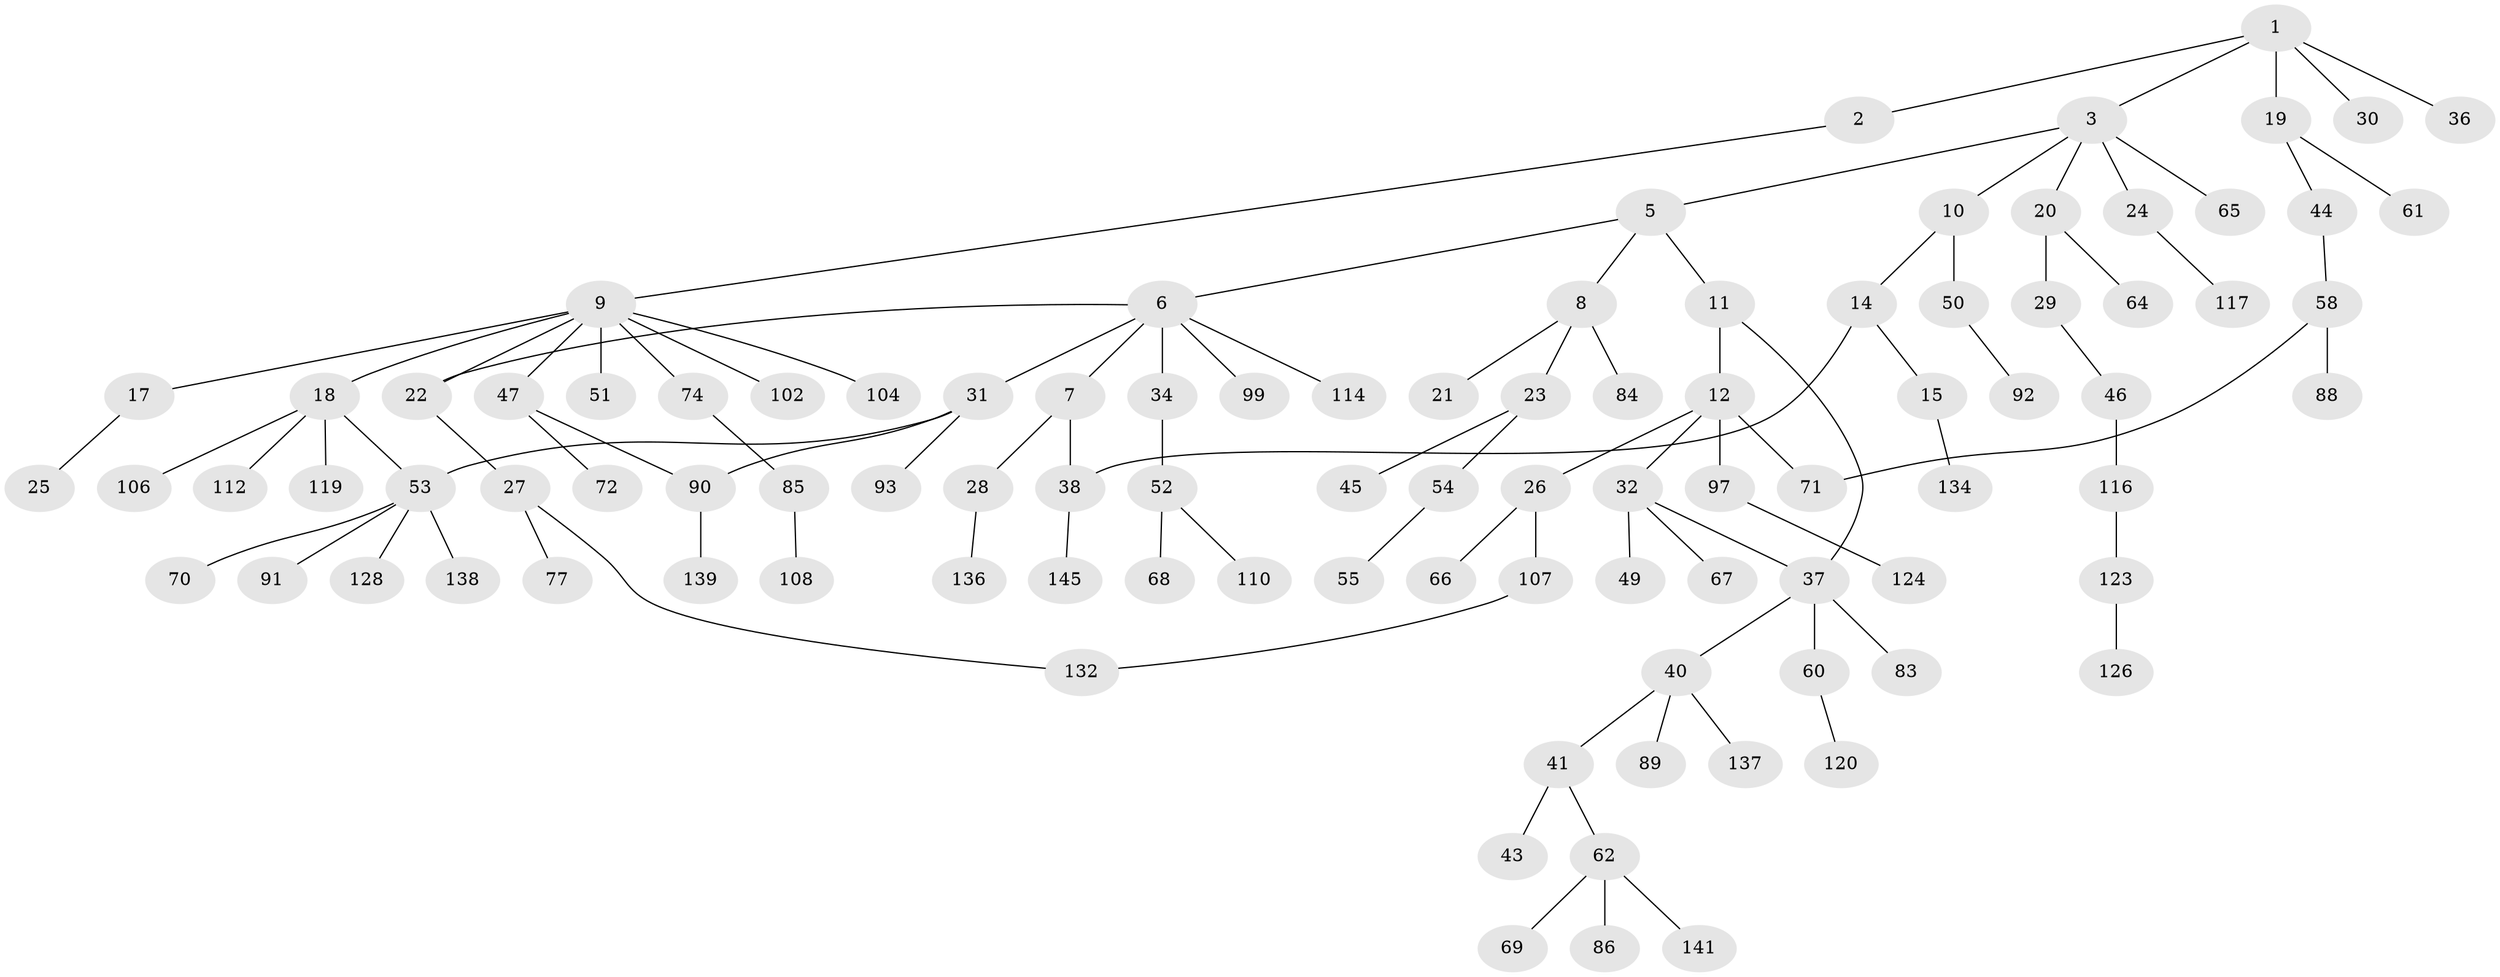 // original degree distribution, {5: 0.027586206896551724, 3: 0.11724137931034483, 6: 0.020689655172413793, 2: 0.25517241379310346, 4: 0.09655172413793103, 8: 0.006896551724137931, 1: 0.4689655172413793, 7: 0.006896551724137931}
// Generated by graph-tools (version 1.1) at 2025/10/02/27/25 16:10:55]
// undirected, 98 vertices, 104 edges
graph export_dot {
graph [start="1"]
  node [color=gray90,style=filled];
  1;
  2 [super="+101"];
  3 [super="+4"];
  5;
  6 [super="+115"];
  7 [super="+78"];
  8 [super="+16"];
  9 [super="+13"];
  10;
  11 [super="+130"];
  12 [super="+127"];
  14 [super="+79"];
  15 [super="+75"];
  17 [super="+103"];
  18 [super="+48"];
  19;
  20 [super="+118"];
  21 [super="+113"];
  22 [super="+33"];
  23 [super="+129"];
  24 [super="+111"];
  25;
  26 [super="+95"];
  27 [super="+35"];
  28 [super="+56"];
  29;
  30;
  31 [super="+144"];
  32 [super="+39"];
  34;
  36;
  37 [super="+80"];
  38 [super="+87"];
  40;
  41 [super="+42"];
  43;
  44;
  45 [super="+105"];
  46 [super="+96"];
  47 [super="+57"];
  49;
  50;
  51;
  52 [super="+98"];
  53 [super="+59"];
  54;
  55 [super="+82"];
  58 [super="+63"];
  60 [super="+109"];
  61 [super="+100"];
  62 [super="+76"];
  64;
  65;
  66 [super="+81"];
  67;
  68 [super="+73"];
  69;
  70;
  71;
  72;
  74 [super="+143"];
  77;
  83;
  84;
  85 [super="+131"];
  86;
  88 [super="+122"];
  89 [super="+121"];
  90 [super="+140"];
  91 [super="+94"];
  92;
  93;
  97 [super="+135"];
  99;
  102;
  104;
  106 [super="+125"];
  107;
  108;
  110;
  112;
  114;
  116;
  117;
  119 [super="+142"];
  120;
  123;
  124;
  126;
  128;
  132 [super="+133"];
  134;
  136;
  137;
  138;
  139;
  141;
  145;
  1 -- 2;
  1 -- 3;
  1 -- 19;
  1 -- 30;
  1 -- 36;
  2 -- 9;
  3 -- 5;
  3 -- 10;
  3 -- 20;
  3 -- 65;
  3 -- 24;
  5 -- 6;
  5 -- 8;
  5 -- 11;
  6 -- 7;
  6 -- 22;
  6 -- 31;
  6 -- 34;
  6 -- 99;
  6 -- 114;
  7 -- 28;
  7 -- 38;
  8 -- 23;
  8 -- 84;
  8 -- 21;
  9 -- 47;
  9 -- 51;
  9 -- 17;
  9 -- 18;
  9 -- 102;
  9 -- 104;
  9 -- 74;
  9 -- 22;
  10 -- 14;
  10 -- 50;
  11 -- 12;
  11 -- 37;
  12 -- 26;
  12 -- 32;
  12 -- 97;
  12 -- 71;
  14 -- 15;
  14 -- 38;
  15 -- 134;
  17 -- 25;
  18 -- 53;
  18 -- 112;
  18 -- 106;
  18 -- 119;
  19 -- 44;
  19 -- 61;
  20 -- 29;
  20 -- 64;
  22 -- 27;
  23 -- 45;
  23 -- 54;
  24 -- 117;
  26 -- 66;
  26 -- 107;
  27 -- 132;
  27 -- 77;
  28 -- 136;
  29 -- 46;
  31 -- 93;
  31 -- 90;
  31 -- 53;
  32 -- 67;
  32 -- 37;
  32 -- 49;
  34 -- 52;
  37 -- 40;
  37 -- 60;
  37 -- 83;
  38 -- 145;
  40 -- 41;
  40 -- 89;
  40 -- 137;
  41 -- 43;
  41 -- 62;
  44 -- 58;
  46 -- 116;
  47 -- 72;
  47 -- 90;
  50 -- 92;
  52 -- 68;
  52 -- 110;
  53 -- 70;
  53 -- 91;
  53 -- 128;
  53 -- 138;
  54 -- 55;
  58 -- 71;
  58 -- 88;
  60 -- 120;
  62 -- 69;
  62 -- 86;
  62 -- 141;
  74 -- 85;
  85 -- 108;
  90 -- 139;
  97 -- 124;
  107 -- 132;
  116 -- 123;
  123 -- 126;
}
